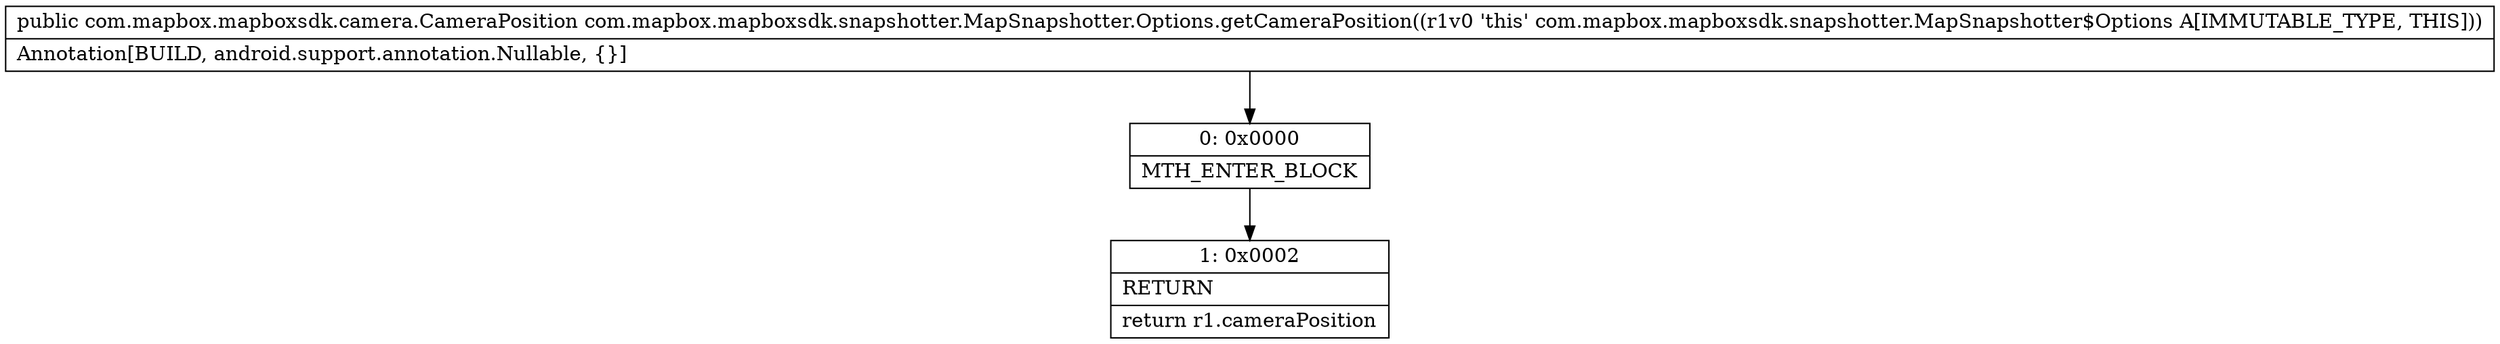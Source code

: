 digraph "CFG forcom.mapbox.mapboxsdk.snapshotter.MapSnapshotter.Options.getCameraPosition()Lcom\/mapbox\/mapboxsdk\/camera\/CameraPosition;" {
Node_0 [shape=record,label="{0\:\ 0x0000|MTH_ENTER_BLOCK\l}"];
Node_1 [shape=record,label="{1\:\ 0x0002|RETURN\l|return r1.cameraPosition\l}"];
MethodNode[shape=record,label="{public com.mapbox.mapboxsdk.camera.CameraPosition com.mapbox.mapboxsdk.snapshotter.MapSnapshotter.Options.getCameraPosition((r1v0 'this' com.mapbox.mapboxsdk.snapshotter.MapSnapshotter$Options A[IMMUTABLE_TYPE, THIS]))  | Annotation[BUILD, android.support.annotation.Nullable, \{\}]\l}"];
MethodNode -> Node_0;
Node_0 -> Node_1;
}

